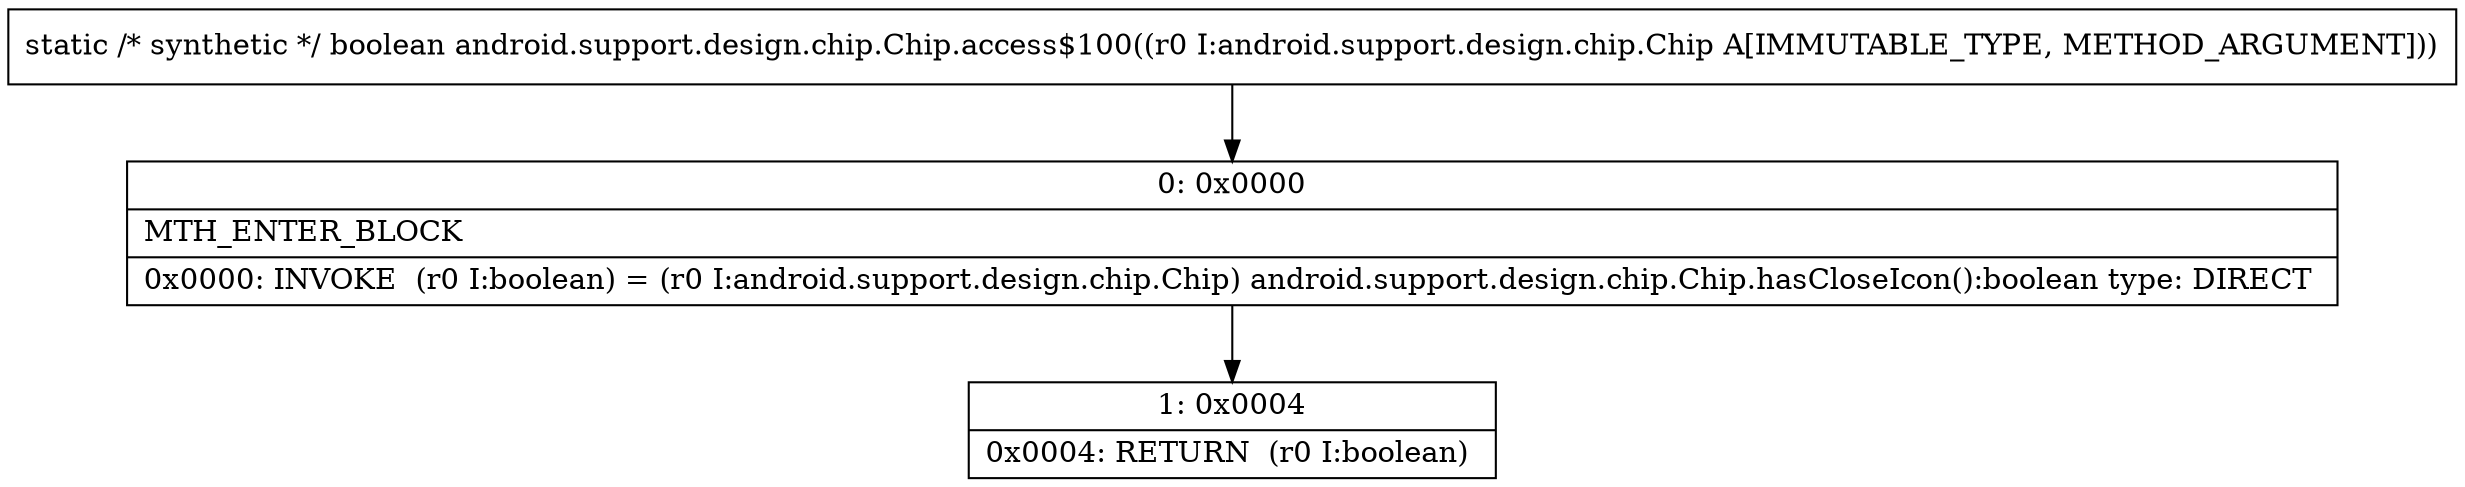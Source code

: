 digraph "CFG forandroid.support.design.chip.Chip.access$100(Landroid\/support\/design\/chip\/Chip;)Z" {
Node_0 [shape=record,label="{0\:\ 0x0000|MTH_ENTER_BLOCK\l|0x0000: INVOKE  (r0 I:boolean) = (r0 I:android.support.design.chip.Chip) android.support.design.chip.Chip.hasCloseIcon():boolean type: DIRECT \l}"];
Node_1 [shape=record,label="{1\:\ 0x0004|0x0004: RETURN  (r0 I:boolean) \l}"];
MethodNode[shape=record,label="{static \/* synthetic *\/ boolean android.support.design.chip.Chip.access$100((r0 I:android.support.design.chip.Chip A[IMMUTABLE_TYPE, METHOD_ARGUMENT])) }"];
MethodNode -> Node_0;
Node_0 -> Node_1;
}

